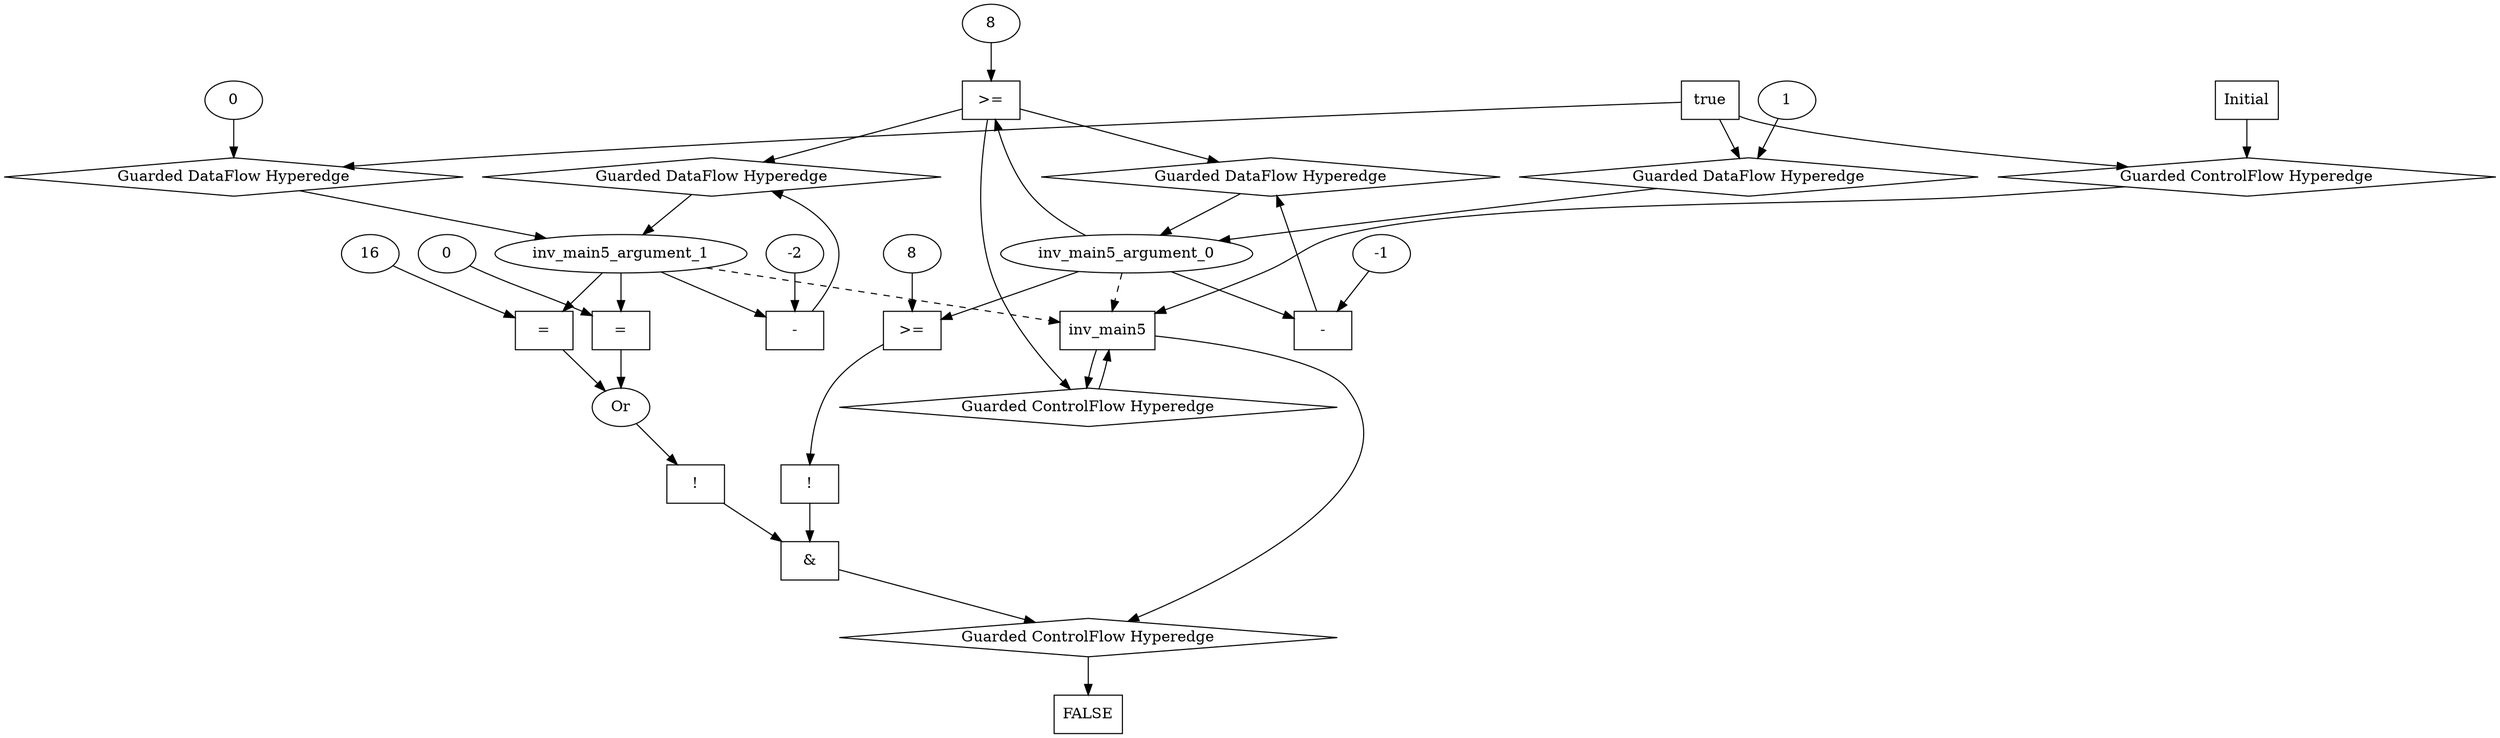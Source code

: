 digraph dag {
inv_main5 [label="inv_main5" shape="rect"];
FALSE [label="FALSE" shape="rect"];
Initial [label="Initial" shape="rect"];
ControlFowHyperEdge_0 [label="Guarded ControlFlow Hyperedge" shape="diamond"];
Initial -> ControlFowHyperEdge_0[label=""]
ControlFowHyperEdge_0 -> inv_main5[label=""]
ControlFowHyperEdge_1 [label="Guarded ControlFlow Hyperedge" shape="diamond"];
inv_main5 -> ControlFowHyperEdge_1[label=""]
ControlFowHyperEdge_1 -> inv_main5[label=""]
ControlFowHyperEdge_2 [label="Guarded ControlFlow Hyperedge" shape="diamond"];
inv_main5 -> ControlFowHyperEdge_2[label=""]
ControlFowHyperEdge_2 -> FALSE[label=""]
inv_main5_argument_0 [label="inv_main5_argument_0" shape="oval"];
inv_main5_argument_0 -> inv_main5[label="" style="dashed"]
inv_main5_argument_1 [label="inv_main5_argument_1" shape="oval"];
inv_main5_argument_1 -> inv_main5[label="" style="dashed"]

true_0 [label="true" shape="rect"];
true_0->ControlFowHyperEdge_0 [label=""];
xxxinv_main5___Initial_0xxxdataFlow_0_node_0 [label="1"];

xxxinv_main5___Initial_0xxxdataFlow_0_node_0->DataFowHyperEdge_0_inv_main5_argument_0 [label=""];
xxxinv_main5___Initial_0xxxdataFlow1_node_0 [label="0"];

xxxinv_main5___Initial_0xxxdataFlow1_node_0->DataFowHyperEdge_0_inv_main5_argument_1 [label=""];
xxxinv_main5___inv_main5_1xxxguard_0_node_0 [label=">=" shape="rect"];
xxxinv_main5___inv_main5_1xxxguard_0_node_1 [label="8"];
xxxinv_main5___inv_main5_1xxxguard_0_node_1->xxxinv_main5___inv_main5_1xxxguard_0_node_0
inv_main5_argument_0->xxxinv_main5___inv_main5_1xxxguard_0_node_0

xxxinv_main5___inv_main5_1xxxguard_0_node_0->ControlFowHyperEdge_1 [label=""];
xxxinv_main5___inv_main5_1xxxdataFlow_0_node_0 [label="-" shape="rect"];
xxxinv_main5___inv_main5_1xxxdataFlow_0_node_2 [label="-1"];
inv_main5_argument_0->xxxinv_main5___inv_main5_1xxxdataFlow_0_node_0
xxxinv_main5___inv_main5_1xxxdataFlow_0_node_2->xxxinv_main5___inv_main5_1xxxdataFlow_0_node_0

xxxinv_main5___inv_main5_1xxxdataFlow_0_node_0->DataFowHyperEdge_1_inv_main5_argument_0 [label=""];
xxxinv_main5___inv_main5_1xxxdataFlow1_node_0 [label="-" shape="rect"];
xxxinv_main5___inv_main5_1xxxdataFlow1_node_2 [label="-2"];
inv_main5_argument_1->xxxinv_main5___inv_main5_1xxxdataFlow1_node_0
xxxinv_main5___inv_main5_1xxxdataFlow1_node_2->xxxinv_main5___inv_main5_1xxxdataFlow1_node_0

xxxinv_main5___inv_main5_1xxxdataFlow1_node_0->DataFowHyperEdge_1_inv_main5_argument_1 [label=""];
xxxFALSE___inv_main5_2xxx_and [label="&" shape="rect"];
xxxFALSE___inv_main5_2xxxguard_0_node_0 [label="!" shape="rect"];
xxxFALSE___inv_main5_2xxxguard_0_node_1 [label="Or"];
xxxFALSE___inv_main5_2xxxguard_0_node_2 [label="=" shape="rect"];
xxxFALSE___inv_main5_2xxxguard_0_node_4 [label="16"];
xxxFALSE___inv_main5_2xxxguard_0_node_5 [label="=" shape="rect"];
xxxFALSE___inv_main5_2xxxguard_0_node_7 [label="0"];
xxxFALSE___inv_main5_2xxxguard_0_node_1->xxxFALSE___inv_main5_2xxxguard_0_node_0
xxxFALSE___inv_main5_2xxxguard_0_node_2->xxxFALSE___inv_main5_2xxxguard_0_node_1
xxxFALSE___inv_main5_2xxxguard_0_node_5->xxxFALSE___inv_main5_2xxxguard_0_node_1
inv_main5_argument_1->xxxFALSE___inv_main5_2xxxguard_0_node_2
xxxFALSE___inv_main5_2xxxguard_0_node_4->xxxFALSE___inv_main5_2xxxguard_0_node_2
inv_main5_argument_1->xxxFALSE___inv_main5_2xxxguard_0_node_5
xxxFALSE___inv_main5_2xxxguard_0_node_7->xxxFALSE___inv_main5_2xxxguard_0_node_5

xxxFALSE___inv_main5_2xxxguard_0_node_0->xxxFALSE___inv_main5_2xxx_and [label=""];
xxxFALSE___inv_main5_2xxxguard1_node_0 [label="!" shape="rect"];
xxxFALSE___inv_main5_2xxxguard1_node_1 [label=">=" shape="rect"];
xxxFALSE___inv_main5_2xxxguard1_node_2 [label="8"];
xxxFALSE___inv_main5_2xxxguard1_node_1->xxxFALSE___inv_main5_2xxxguard1_node_0
xxxFALSE___inv_main5_2xxxguard1_node_2->xxxFALSE___inv_main5_2xxxguard1_node_1
inv_main5_argument_0->xxxFALSE___inv_main5_2xxxguard1_node_1

xxxFALSE___inv_main5_2xxxguard1_node_0->xxxFALSE___inv_main5_2xxx_and [label=""];
xxxFALSE___inv_main5_2xxx_and->ControlFowHyperEdge_2 [label=""];
DataFowHyperEdge_0_inv_main5_argument_0 [label="Guarded DataFlow Hyperedge" shape="diamond"];
DataFowHyperEdge_0_inv_main5_argument_0 -> inv_main5_argument_0[label=""]
true_0->DataFowHyperEdge_0_inv_main5_argument_0 [label=""];
DataFowHyperEdge_0_inv_main5_argument_1 [label="Guarded DataFlow Hyperedge" shape="diamond"];
DataFowHyperEdge_0_inv_main5_argument_1 -> inv_main5_argument_1[label=""]
true_0->DataFowHyperEdge_0_inv_main5_argument_1 [label=""];
DataFowHyperEdge_1_inv_main5_argument_0 [label="Guarded DataFlow Hyperedge" shape="diamond"];
DataFowHyperEdge_1_inv_main5_argument_0 -> inv_main5_argument_0[label=""]
xxxinv_main5___inv_main5_1xxxguard_0_node_0 -> DataFowHyperEdge_1_inv_main5_argument_0[label=""]
DataFowHyperEdge_1_inv_main5_argument_1 [label="Guarded DataFlow Hyperedge" shape="diamond"];
DataFowHyperEdge_1_inv_main5_argument_1 -> inv_main5_argument_1[label=""]
xxxinv_main5___inv_main5_1xxxguard_0_node_0 -> DataFowHyperEdge_1_inv_main5_argument_1[label=""]
}
